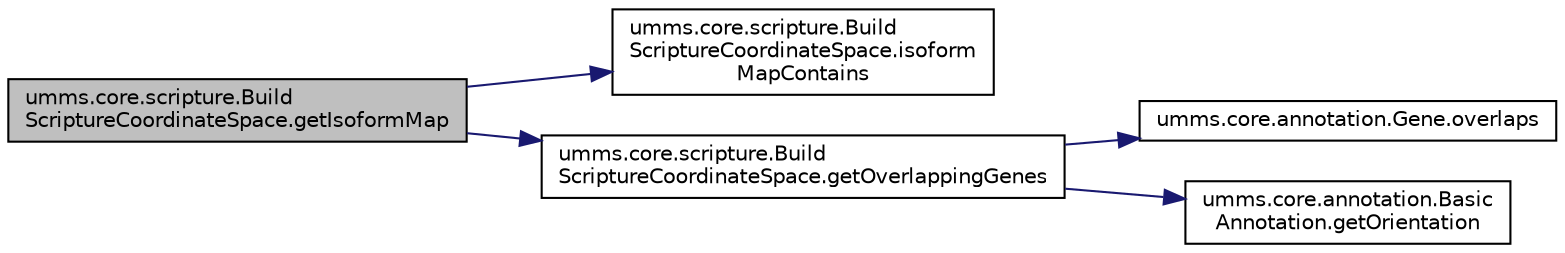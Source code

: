 digraph "umms.core.scripture.BuildScriptureCoordinateSpace.getIsoformMap"
{
  edge [fontname="Helvetica",fontsize="10",labelfontname="Helvetica",labelfontsize="10"];
  node [fontname="Helvetica",fontsize="10",shape=record];
  rankdir="LR";
  Node1 [label="umms.core.scripture.Build\lScriptureCoordinateSpace.getIsoformMap",height=0.2,width=0.4,color="black", fillcolor="grey75", style="filled" fontcolor="black"];
  Node1 -> Node2 [color="midnightblue",fontsize="10",style="solid"];
  Node2 [label="umms.core.scripture.Build\lScriptureCoordinateSpace.isoform\lMapContains",height=0.2,width=0.4,color="black", fillcolor="white", style="filled",URL="$classumms_1_1core_1_1scripture_1_1_build_scripture_coordinate_space.html#affbce5fbd3aaa984b84581aeb4890039"];
  Node1 -> Node3 [color="midnightblue",fontsize="10",style="solid"];
  Node3 [label="umms.core.scripture.Build\lScriptureCoordinateSpace.getOverlappingGenes",height=0.2,width=0.4,color="black", fillcolor="white", style="filled",URL="$classumms_1_1core_1_1scripture_1_1_build_scripture_coordinate_space.html#ad01703d5c482fa9d72c9be36be080627"];
  Node3 -> Node4 [color="midnightblue",fontsize="10",style="solid"];
  Node4 [label="umms.core.annotation.Gene.overlaps",height=0.2,width=0.4,color="black", fillcolor="white", style="filled",URL="$classumms_1_1core_1_1annotation_1_1_gene.html#a98b9f6a6b7e79850aef92469d0c15a58"];
  Node3 -> Node5 [color="midnightblue",fontsize="10",style="solid"];
  Node5 [label="umms.core.annotation.Basic\lAnnotation.getOrientation",height=0.2,width=0.4,color="black", fillcolor="white", style="filled",URL="$classumms_1_1core_1_1annotation_1_1_basic_annotation.html#aa5ccd2fae3fd4bd937ba202512db8030"];
}
